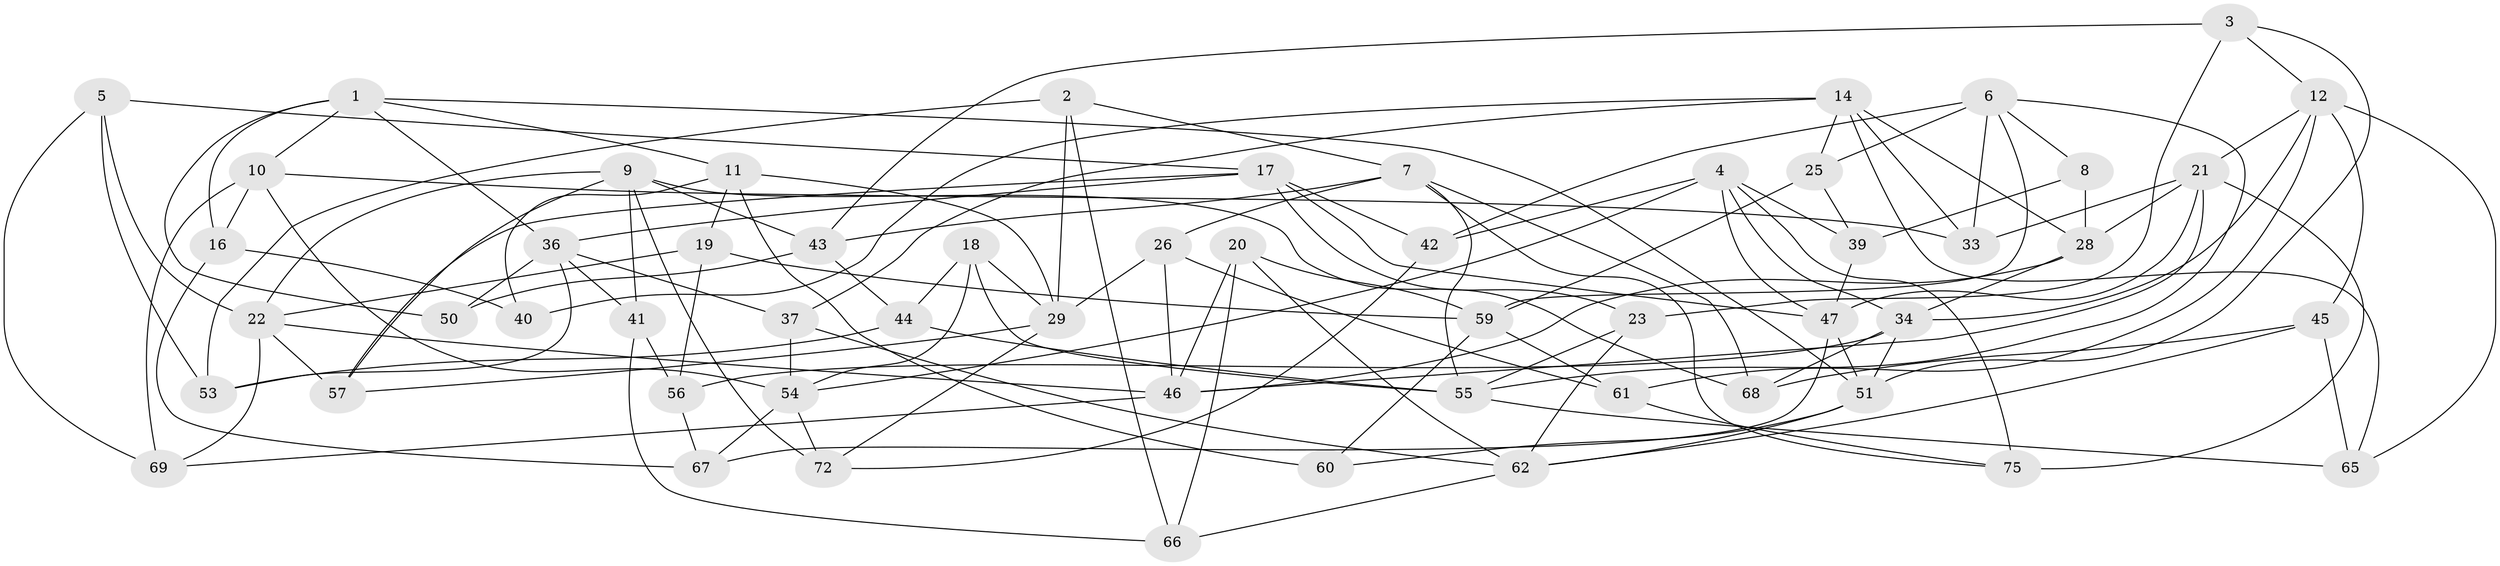 // Generated by graph-tools (version 1.1) at 2025/24/03/03/25 07:24:27]
// undirected, 56 vertices, 132 edges
graph export_dot {
graph [start="1"]
  node [color=gray90,style=filled];
  1 [super="+63"];
  2;
  3;
  4 [super="+30"];
  5;
  6 [super="+13"];
  7 [super="+15"];
  8;
  9 [super="+38"];
  10 [super="+73"];
  11 [super="+27"];
  12 [super="+35"];
  14 [super="+24"];
  16 [super="+78"];
  17 [super="+32"];
  18;
  19;
  20;
  21 [super="+74"];
  22 [super="+80"];
  23;
  25;
  26;
  28 [super="+31"];
  29 [super="+76"];
  33;
  34 [super="+52"];
  36 [super="+64"];
  37;
  39;
  40;
  41;
  42;
  43 [super="+71"];
  44;
  45;
  46 [super="+48"];
  47 [super="+49"];
  50;
  51 [super="+77"];
  53;
  54 [super="+79"];
  55 [super="+58"];
  56;
  57;
  59 [super="+81"];
  60;
  61;
  62 [super="+70"];
  65;
  66;
  67;
  68;
  69;
  72;
  75;
  1 -- 51;
  1 -- 11;
  1 -- 16;
  1 -- 50;
  1 -- 10;
  1 -- 36;
  2 -- 66;
  2 -- 53;
  2 -- 7;
  2 -- 29;
  3 -- 23;
  3 -- 43;
  3 -- 51;
  3 -- 12;
  4 -- 42;
  4 -- 75;
  4 -- 47;
  4 -- 34;
  4 -- 54;
  4 -- 39;
  5 -- 22;
  5 -- 53;
  5 -- 69;
  5 -- 17;
  6 -- 8;
  6 -- 33;
  6 -- 55;
  6 -- 25;
  6 -- 42;
  6 -- 59;
  7 -- 75;
  7 -- 43;
  7 -- 26;
  7 -- 68;
  7 -- 55;
  8 -- 28 [weight=2];
  8 -- 39;
  9 -- 43;
  9 -- 68;
  9 -- 57;
  9 -- 72;
  9 -- 41;
  9 -- 22;
  10 -- 69;
  10 -- 54;
  10 -- 16 [weight=2];
  10 -- 33;
  11 -- 60 [weight=2];
  11 -- 29;
  11 -- 40;
  11 -- 19;
  12 -- 61;
  12 -- 65;
  12 -- 34;
  12 -- 45;
  12 -- 21;
  14 -- 65;
  14 -- 25;
  14 -- 33;
  14 -- 40;
  14 -- 28;
  14 -- 37;
  16 -- 40 [weight=2];
  16 -- 67;
  17 -- 47;
  17 -- 57;
  17 -- 42;
  17 -- 36;
  17 -- 23;
  18 -- 29;
  18 -- 44;
  18 -- 54;
  18 -- 55;
  19 -- 56;
  19 -- 22;
  19 -- 59;
  20 -- 66;
  20 -- 46;
  20 -- 59;
  20 -- 62;
  21 -- 46;
  21 -- 47;
  21 -- 33;
  21 -- 75;
  21 -- 28;
  22 -- 57;
  22 -- 46;
  22 -- 69;
  23 -- 55;
  23 -- 62;
  25 -- 39;
  25 -- 59;
  26 -- 61;
  26 -- 29;
  26 -- 46;
  28 -- 34;
  28 -- 46;
  29 -- 72;
  29 -- 57;
  34 -- 56;
  34 -- 51;
  34 -- 68;
  36 -- 37;
  36 -- 50;
  36 -- 41;
  36 -- 53;
  37 -- 62;
  37 -- 54;
  39 -- 47;
  41 -- 56;
  41 -- 66;
  42 -- 72;
  43 -- 50 [weight=2];
  43 -- 44;
  44 -- 53;
  44 -- 55;
  45 -- 65;
  45 -- 68;
  45 -- 62;
  46 -- 69;
  47 -- 67;
  47 -- 51;
  51 -- 60;
  51 -- 62;
  54 -- 72;
  54 -- 67;
  55 -- 65;
  56 -- 67;
  59 -- 61;
  59 -- 60;
  61 -- 75;
  62 -- 66;
}
